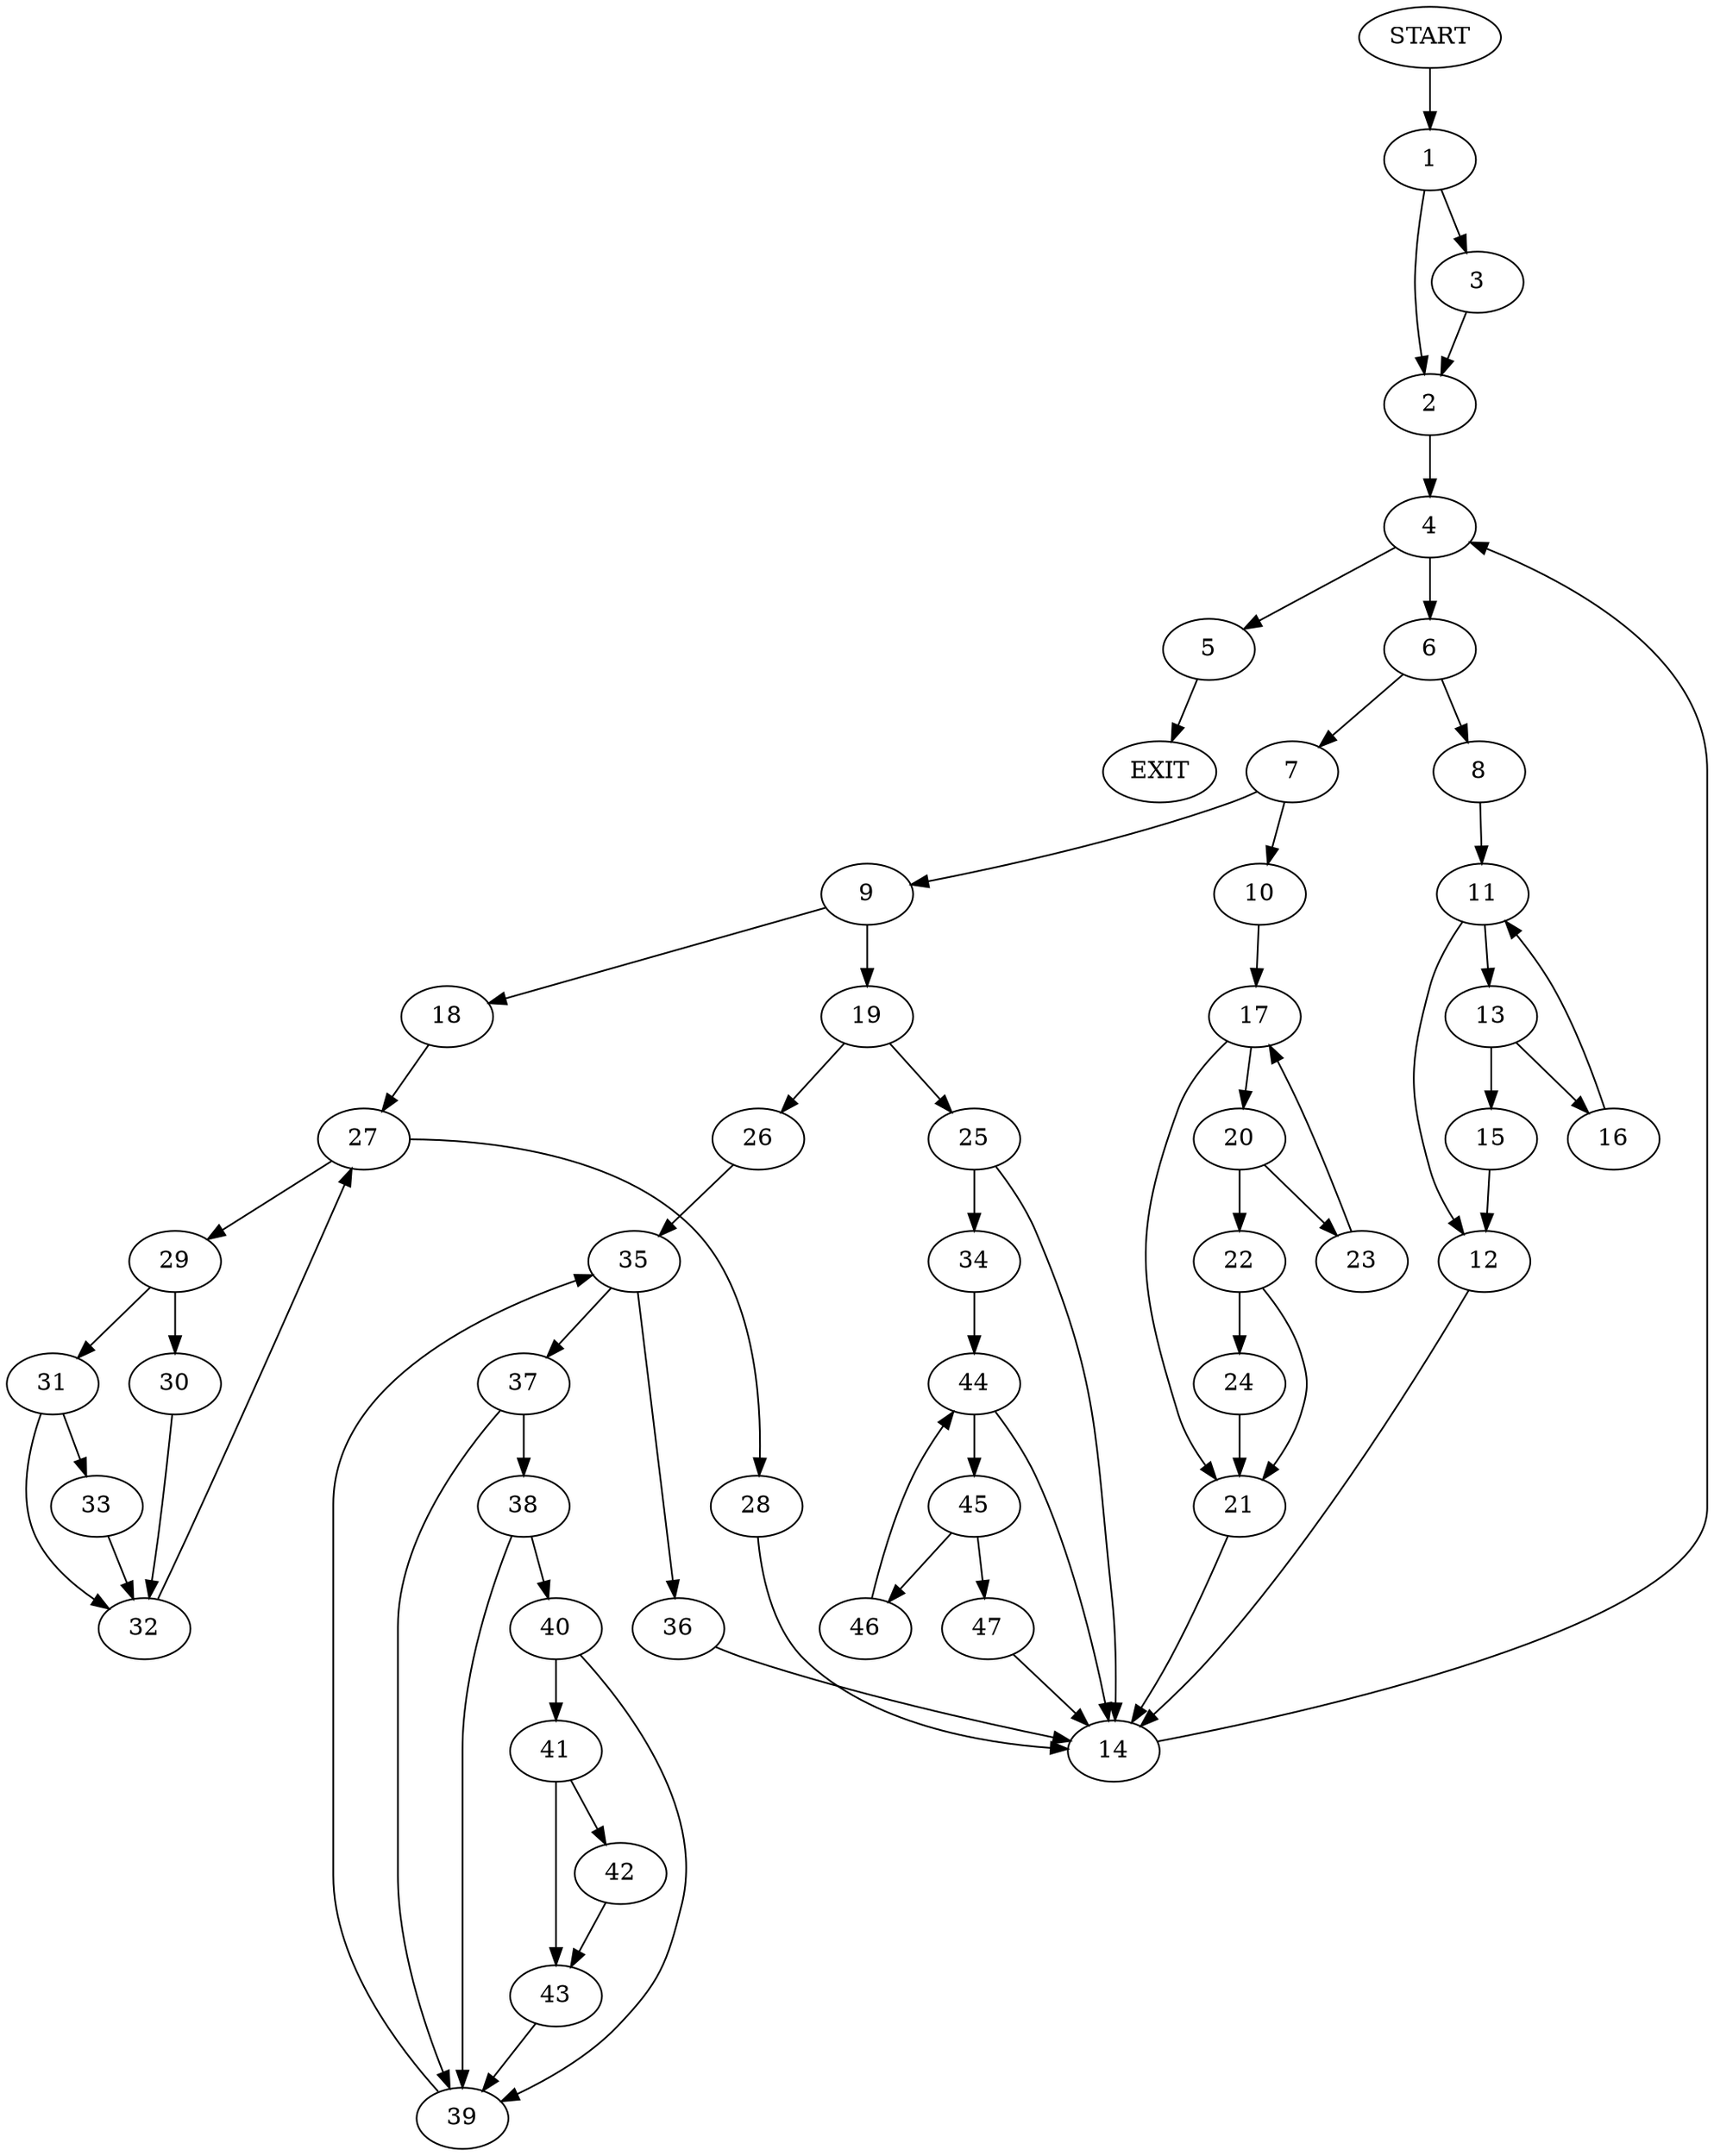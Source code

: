 digraph {
0 [label="START"]
48 [label="EXIT"]
0 -> 1
1 -> 2
1 -> 3
2 -> 4
3 -> 2
4 -> 5
4 -> 6
6 -> 7
6 -> 8
5 -> 48
7 -> 9
7 -> 10
8 -> 11
11 -> 12
11 -> 13
12 -> 14
13 -> 15
13 -> 16
15 -> 12
16 -> 11
14 -> 4
10 -> 17
9 -> 18
9 -> 19
17 -> 20
17 -> 21
21 -> 14
20 -> 22
20 -> 23
22 -> 21
22 -> 24
23 -> 17
24 -> 21
19 -> 25
19 -> 26
18 -> 27
27 -> 28
27 -> 29
28 -> 14
29 -> 30
29 -> 31
31 -> 32
31 -> 33
30 -> 32
32 -> 27
33 -> 32
25 -> 34
25 -> 14
26 -> 35
35 -> 36
35 -> 37
36 -> 14
37 -> 38
37 -> 39
38 -> 39
38 -> 40
39 -> 35
40 -> 39
40 -> 41
41 -> 42
41 -> 43
43 -> 39
42 -> 43
34 -> 44
44 -> 14
44 -> 45
45 -> 46
45 -> 47
46 -> 44
47 -> 14
}

